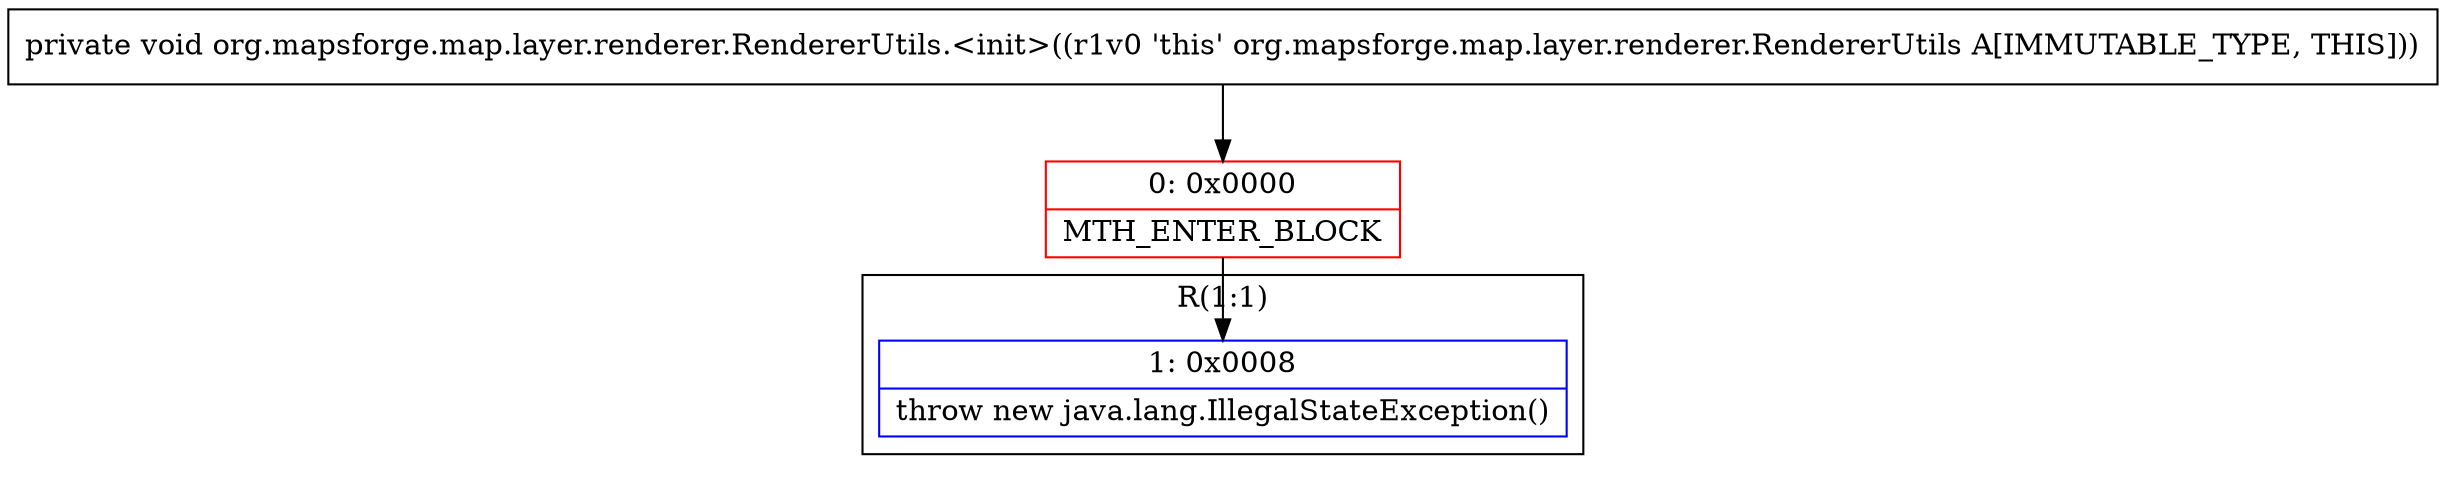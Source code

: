 digraph "CFG fororg.mapsforge.map.layer.renderer.RendererUtils.\<init\>()V" {
subgraph cluster_Region_1309479314 {
label = "R(1:1)";
node [shape=record,color=blue];
Node_1 [shape=record,label="{1\:\ 0x0008|throw new java.lang.IllegalStateException()\l}"];
}
Node_0 [shape=record,color=red,label="{0\:\ 0x0000|MTH_ENTER_BLOCK\l}"];
MethodNode[shape=record,label="{private void org.mapsforge.map.layer.renderer.RendererUtils.\<init\>((r1v0 'this' org.mapsforge.map.layer.renderer.RendererUtils A[IMMUTABLE_TYPE, THIS])) }"];
MethodNode -> Node_0;
Node_0 -> Node_1;
}


